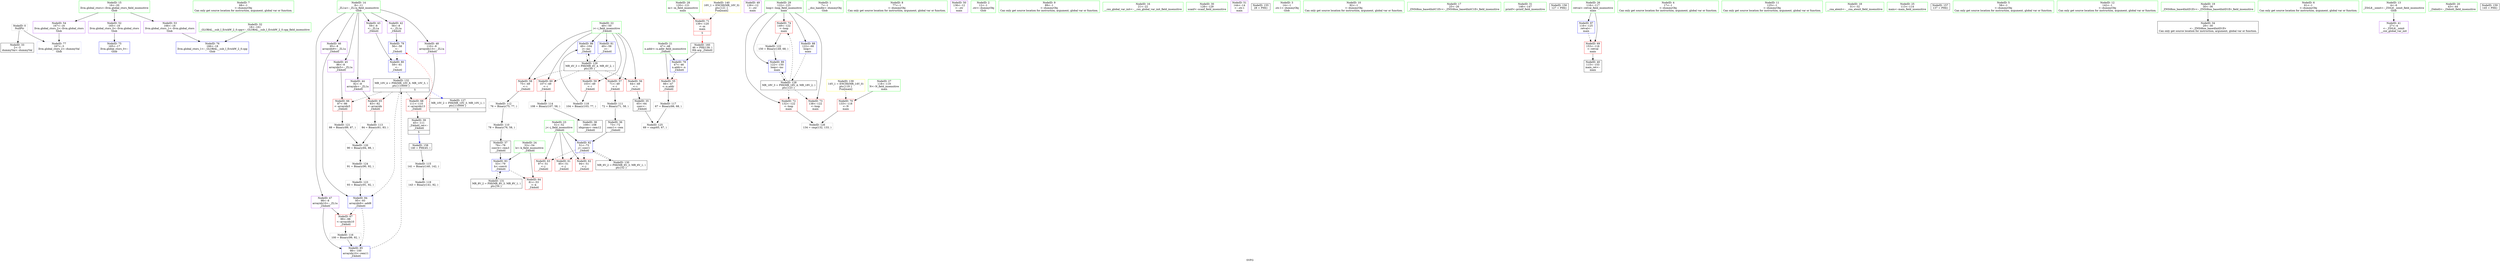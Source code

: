 digraph "SVFG" {
	label="SVFG";

	Node0x55fdffc3c5a0 [shape=record,color=grey,label="{NodeID: 0\nNullPtr}"];
	Node0x55fdffc3c5a0 -> Node0x55fdffc50520[style=solid];
	Node0x55fdffc3c5a0 -> Node0x55fdffc53a50[style=solid];
	Node0x55fdffc4eed0 [shape=record,color=green,label="{NodeID: 7\n68\<--1\n\<--dummyObj\nCan only get source location for instruction, argument, global var or function.}"];
	Node0x55fdffc4f3a0 [shape=record,color=green,label="{NodeID: 14\n8\<--11\n_ZL1a\<--_ZL1a_field_insensitive\nGlob }"];
	Node0x55fdffc4f3a0 -> Node0x55fdffc50cd0[style=solid];
	Node0x55fdffc4f3a0 -> Node0x55fdffc50da0[style=solid];
	Node0x55fdffc4f3a0 -> Node0x55fdffc50e70[style=solid];
	Node0x55fdffc4f3a0 -> Node0x55fdffc50f40[style=solid];
	Node0x55fdffc4f3a0 -> Node0x55fdffc51010[style=solid];
	Node0x55fdffc4f3a0 -> Node0x55fdffc510e0[style=solid];
	Node0x55fdffc4f3a0 -> Node0x55fdffc521d0[style=solid];
	Node0x55fdffc4faa0 [shape=record,color=green,label="{NodeID: 21\n47\<--48\nn.addr\<--n.addr_field_insensitive\n_Z4doitl\n}"];
	Node0x55fdffc4faa0 -> Node0x55fdffc52810[style=solid];
	Node0x55fdffc4faa0 -> Node0x55fdffc53b50[style=solid];
	Node0x55fdffc56220 [shape=record,color=grey,label="{NodeID: 111\n72 = Binary(71, 58, )\n}"];
	Node0x55fdffc56220 -> Node0x55fdffc507f0[style=solid];
	Node0x55fdffc50080 [shape=record,color=green,label="{NodeID: 28\n120\<--121\nm\<--m_field_insensitive\nmain\n}"];
	Node0x55fdffc50080 -> Node0x55fdffc53510[style=solid];
	Node0x55fdffc56ca0 [shape=record,color=grey,label="{NodeID: 118\n104 = Binary(103, 77, )\n}"];
	Node0x55fdffc56ca0 -> Node0x55fdffc541d0[style=solid];
	Node0x55fdffc50720 [shape=record,color=black,label="{NodeID: 35\n65\<--64\nconv\<--\n_Z4doitl\n}"];
	Node0x55fdffc50720 -> Node0x55fdffc519e0[style=solid];
	Node0x55fdffc519e0 [shape=record,color=grey,label="{NodeID: 125\n69 = cmp(65, 67, )\n}"];
	Node0x55fdffc50cd0 [shape=record,color=purple,label="{NodeID: 42\n56\<--8\n\<--_ZL1a\n_Z4doitl\n}"];
	Node0x55fdffc50cd0 -> Node0x55fdffc53c20[style=solid];
	Node0x55fdffc5d900 [shape=record,color=black,label="{NodeID: 132\nMR_10V_4 = PHI(MR_10V_6, MR_10V_3, )\npts\{110000 \}\n|{|<s4>5}}"];
	Node0x55fdffc5d900 -> Node0x55fdffc53030[style=dashed];
	Node0x55fdffc5d900 -> Node0x55fdffc53100[style=dashed];
	Node0x55fdffc5d900 -> Node0x55fdffc532a0[style=dashed];
	Node0x55fdffc5d900 -> Node0x55fdffc54030[style=dashed];
	Node0x55fdffc5d900:s4 -> Node0x55fdffc5c000[style=dashed,color=blue];
	Node0x55fdffc522a0 [shape=record,color=purple,label="{NodeID: 49\n126\<--12\n\<--.str\nmain\n}"];
	Node0x55fdffc5edb0 [shape=record,color=yellow,style=double,label="{NodeID: 139\n14V_1 = ENCHI(MR_14V_0)\npts\{119 \}\nFun[main]}"];
	Node0x55fdffc5edb0 -> Node0x55fdffc53440[style=dashed];
	Node0x55fdffc528e0 [shape=record,color=red,label="{NodeID: 56\n64\<--49\n\<--i\n_Z4doitl\n}"];
	Node0x55fdffc528e0 -> Node0x55fdffc50720[style=solid];
	Node0x55fdffc52e90 [shape=record,color=red,label="{NodeID: 63\n97\<--51\n\<--j\n_Z4doitl\n}"];
	Node0x55fdffc53440 [shape=record,color=red,label="{NodeID: 70\n133\<--118\n\<--N\nmain\n}"];
	Node0x55fdffc53440 -> Node0x55fdffc51b60[style=solid];
	Node0x55fdffc65170 [shape=record,color=black,label="{NodeID: 160\n46 = PHI(139, )\n0th arg _Z4doitl }"];
	Node0x55fdffc65170 -> Node0x55fdffc53b50[style=solid];
	Node0x55fdffc53a50 [shape=record,color=blue, style = dotted,label="{NodeID: 77\n167\<--3\nllvm.global_ctors_2\<--dummyVal\nGlob }"];
	Node0x55fdffc54030 [shape=record,color=blue,label="{NodeID: 84\n95\<--93\narrayidx9\<--add8\n_Z4doitl\n}"];
	Node0x55fdffc54030 -> Node0x55fdffc531d0[style=dashed];
	Node0x55fdffc54030 -> Node0x55fdffc54100[style=dashed];
	Node0x55fdffc3c440 [shape=record,color=green,label="{NodeID: 1\n7\<--1\n__dso_handle\<--dummyObj\nGlob }"];
	Node0x55fdffc4ef60 [shape=record,color=green,label="{NodeID: 8\n77\<--1\n\<--dummyObj\nCan only get source location for instruction, argument, global var or function.}"];
	Node0x55fdffc4f4a0 [shape=record,color=green,label="{NodeID: 15\n16\<--20\nllvm.global_ctors\<--llvm.global_ctors_field_insensitive\nGlob }"];
	Node0x55fdffc4f4a0 -> Node0x55fdffc52510[style=solid];
	Node0x55fdffc4f4a0 -> Node0x55fdffc52610[style=solid];
	Node0x55fdffc4f4a0 -> Node0x55fdffc52710[style=solid];
	Node0x55fdffc4fb70 [shape=record,color=green,label="{NodeID: 22\n49\<--50\ni\<--i_field_insensitive\n_Z4doitl\n}"];
	Node0x55fdffc4fb70 -> Node0x55fdffc528e0[style=solid];
	Node0x55fdffc4fb70 -> Node0x55fdffc529b0[style=solid];
	Node0x55fdffc4fb70 -> Node0x55fdffc52a80[style=solid];
	Node0x55fdffc4fb70 -> Node0x55fdffc52b50[style=solid];
	Node0x55fdffc4fb70 -> Node0x55fdffc52c20[style=solid];
	Node0x55fdffc4fb70 -> Node0x55fdffc53dc0[style=solid];
	Node0x55fdffc4fb70 -> Node0x55fdffc541d0[style=solid];
	Node0x55fdffc563a0 [shape=record,color=grey,label="{NodeID: 112\n76 = Binary(75, 77, )\n}"];
	Node0x55fdffc563a0 -> Node0x55fdffc560a0[style=solid];
	Node0x55fdffc50150 [shape=record,color=green,label="{NodeID: 29\n122\<--123\nloop\<--loop_field_insensitive\nmain\n}"];
	Node0x55fdffc50150 -> Node0x55fdffc535e0[style=solid];
	Node0x55fdffc50150 -> Node0x55fdffc536b0[style=solid];
	Node0x55fdffc50150 -> Node0x55fdffc53780[style=solid];
	Node0x55fdffc50150 -> Node0x55fdffc54370[style=solid];
	Node0x55fdffc50150 -> Node0x55fdffc54440[style=solid];
	Node0x55fdffc56e20 [shape=record,color=grey,label="{NodeID: 119\n143 = Binary(141, 92, )\n}"];
	Node0x55fdffc507f0 [shape=record,color=black,label="{NodeID: 36\n73\<--72\nconv1\<--rem\n_Z4doitl\n}"];
	Node0x55fdffc507f0 -> Node0x55fdffc53e90[style=solid];
	Node0x55fdffc51b60 [shape=record,color=grey,label="{NodeID: 126\n134 = cmp(132, 133, )\n}"];
	Node0x55fdffc50da0 [shape=record,color=purple,label="{NodeID: 43\n59\<--8\n\<--_ZL1a\n_Z4doitl\n}"];
	Node0x55fdffc50da0 -> Node0x55fdffc53cf0[style=solid];
	Node0x55fdffc52370 [shape=record,color=purple,label="{NodeID: 50\n136\<--12\n\<--.str\nmain\n}"];
	Node0x55fdffc5ee90 [shape=record,color=yellow,style=double,label="{NodeID: 140\n16V_1 = ENCHI(MR_16V_0)\npts\{121 \}\nFun[main]}"];
	Node0x55fdffc5ee90 -> Node0x55fdffc53510[style=dashed];
	Node0x55fdffc529b0 [shape=record,color=red,label="{NodeID: 57\n71\<--49\n\<--i\n_Z4doitl\n}"];
	Node0x55fdffc529b0 -> Node0x55fdffc56220[style=solid];
	Node0x55fdffc52f60 [shape=record,color=red,label="{NodeID: 64\n81\<--53\n\<--k\n_Z4doitl\n}"];
	Node0x55fdffc53510 [shape=record,color=red,label="{NodeID: 71\n139\<--120\n\<--m\nmain\n|{<s0>5}}"];
	Node0x55fdffc53510:s0 -> Node0x55fdffc65170[style=solid,color=red];
	Node0x55fdffc53b50 [shape=record,color=blue,label="{NodeID: 78\n47\<--46\nn.addr\<--n\n_Z4doitl\n}"];
	Node0x55fdffc53b50 -> Node0x55fdffc52810[style=dashed];
	Node0x55fdffc54100 [shape=record,color=blue,label="{NodeID: 85\n98\<--100\narrayidx10\<--rem11\n_Z4doitl\n}"];
	Node0x55fdffc54100 -> Node0x55fdffc5d900[style=dashed];
	Node0x55fdffc4e450 [shape=record,color=green,label="{NodeID: 2\n12\<--1\n.str\<--dummyObj\nGlob }"];
	Node0x55fdffc4eff0 [shape=record,color=green,label="{NodeID: 9\n89\<--1\n\<--dummyObj\nCan only get source location for instruction, argument, global var or function.}"];
	Node0x55fdffc4f5a0 [shape=record,color=green,label="{NodeID: 16\n21\<--22\n__cxx_global_var_init\<--__cxx_global_var_init_field_insensitive\n}"];
	Node0x55fdffc4fc40 [shape=record,color=green,label="{NodeID: 23\n51\<--52\nj\<--j_field_insensitive\n_Z4doitl\n}"];
	Node0x55fdffc4fc40 -> Node0x55fdffc52cf0[style=solid];
	Node0x55fdffc4fc40 -> Node0x55fdffc52dc0[style=solid];
	Node0x55fdffc4fc40 -> Node0x55fdffc52e90[style=solid];
	Node0x55fdffc4fc40 -> Node0x55fdffc53e90[style=solid];
	Node0x55fdffc56520 [shape=record,color=grey,label="{NodeID: 113\n84 = Binary(61, 83, )\n}"];
	Node0x55fdffc56520 -> Node0x55fdffc56fa0[style=solid];
	Node0x55fdffc50220 [shape=record,color=green,label="{NodeID: 30\n128\<--129\nscanf\<--scanf_field_insensitive\n}"];
	Node0x55fdffc56fa0 [shape=record,color=grey,label="{NodeID: 120\n90 = Binary(84, 88, )\n}"];
	Node0x55fdffc56fa0 -> Node0x55fdffc575a0[style=solid];
	Node0x55fdffc508c0 [shape=record,color=black,label="{NodeID: 37\n79\<--78\nconv4\<--rem3\n_Z4doitl\n}"];
	Node0x55fdffc508c0 -> Node0x55fdffc53f60[style=solid];
	Node0x55fdffc5c000 [shape=record,color=black,label="{NodeID: 127\nMR_10V_2 = PHI(MR_10V_3, MR_10V_1, )\npts\{110000 \}\n|{<s0>5}}"];
	Node0x55fdffc5c000:s0 -> Node0x55fdffc53c20[style=dashed,color=red];
	Node0x55fdffc50e70 [shape=record,color=purple,label="{NodeID: 44\n82\<--8\narrayidx\<--_ZL1a\n_Z4doitl\n}"];
	Node0x55fdffc50e70 -> Node0x55fdffc53030[style=solid];
	Node0x55fdffc52440 [shape=record,color=purple,label="{NodeID: 51\n144\<--14\n\<--.str.1\nmain\n}"];
	Node0x55fdffc52a80 [shape=record,color=red,label="{NodeID: 58\n75\<--49\n\<--i\n_Z4doitl\n}"];
	Node0x55fdffc52a80 -> Node0x55fdffc563a0[style=solid];
	Node0x55fdffc53030 [shape=record,color=red,label="{NodeID: 65\n83\<--82\n\<--arrayidx\n_Z4doitl\n}"];
	Node0x55fdffc53030 -> Node0x55fdffc56520[style=solid];
	Node0x55fdffabe6b0 [shape=record,color=black,label="{NodeID: 155\n28 = PHI()\n}"];
	Node0x55fdffc535e0 [shape=record,color=red,label="{NodeID: 72\n132\<--122\n\<--loop\nmain\n}"];
	Node0x55fdffc535e0 -> Node0x55fdffc51b60[style=solid];
	Node0x55fdffc53c20 [shape=record,color=blue,label="{NodeID: 79\n56\<--58\n\<--\n_Z4doitl\n}"];
	Node0x55fdffc53c20 -> Node0x55fdffc53cf0[style=dashed];
	Node0x55fdffc541d0 [shape=record,color=blue,label="{NodeID: 86\n49\<--104\ni\<--inc\n_Z4doitl\n}"];
	Node0x55fdffc541d0 -> Node0x55fdffc5ca00[style=dashed];
	Node0x55fdffc4e4e0 [shape=record,color=green,label="{NodeID: 3\n14\<--1\n.str.1\<--dummyObj\nGlob }"];
	Node0x55fdffc4f080 [shape=record,color=green,label="{NodeID: 10\n92\<--1\n\<--dummyObj\nCan only get source location for instruction, argument, global var or function.}"];
	Node0x55fdffc4f6a0 [shape=record,color=green,label="{NodeID: 17\n25\<--26\n_ZNSt8ios_base4InitC1Ev\<--_ZNSt8ios_base4InitC1Ev_field_insensitive\n}"];
	Node0x55fdffc4fd10 [shape=record,color=green,label="{NodeID: 24\n53\<--54\nk\<--k_field_insensitive\n_Z4doitl\n}"];
	Node0x55fdffc4fd10 -> Node0x55fdffc52f60[style=solid];
	Node0x55fdffc4fd10 -> Node0x55fdffc53f60[style=solid];
	Node0x55fdffc566a0 [shape=record,color=grey,label="{NodeID: 114\n108 = Binary(107, 58, )\n}"];
	Node0x55fdffc566a0 -> Node0x55fdffc50990[style=solid];
	Node0x55fdffc50320 [shape=record,color=green,label="{NodeID: 31\n146\<--147\nprintf\<--printf_field_insensitive\n}"];
	Node0x55fdffc57120 [shape=record,color=grey,label="{NodeID: 121\n88 = Binary(89, 87, )\n}"];
	Node0x55fdffc57120 -> Node0x55fdffc56fa0[style=solid];
	Node0x55fdffc50990 [shape=record,color=black,label="{NodeID: 38\n109\<--108\nidxprom\<--rem12\n_Z4doitl\n}"];
	Node0x55fdffc5c500 [shape=record,color=black,label="{NodeID: 128\nMR_18V_3 = PHI(MR_18V_4, MR_18V_2, )\npts\{123 \}\n}"];
	Node0x55fdffc5c500 -> Node0x55fdffc535e0[style=dashed];
	Node0x55fdffc5c500 -> Node0x55fdffc536b0[style=dashed];
	Node0x55fdffc5c500 -> Node0x55fdffc53780[style=dashed];
	Node0x55fdffc5c500 -> Node0x55fdffc54440[style=dashed];
	Node0x55fdffc50f40 [shape=record,color=purple,label="{NodeID: 45\n86\<--8\narrayidx5\<--_ZL1a\n_Z4doitl\n}"];
	Node0x55fdffc50f40 -> Node0x55fdffc53100[style=solid];
	Node0x55fdffc52510 [shape=record,color=purple,label="{NodeID: 52\n165\<--16\nllvm.global_ctors_0\<--llvm.global_ctors\nGlob }"];
	Node0x55fdffc52510 -> Node0x55fdffc53850[style=solid];
	Node0x55fdffc52b50 [shape=record,color=red,label="{NodeID: 59\n103\<--49\n\<--i\n_Z4doitl\n}"];
	Node0x55fdffc52b50 -> Node0x55fdffc56ca0[style=solid];
	Node0x55fdffc53100 [shape=record,color=red,label="{NodeID: 66\n87\<--86\n\<--arrayidx5\n_Z4doitl\n}"];
	Node0x55fdffc53100 -> Node0x55fdffc57120[style=solid];
	Node0x55fdffc64c50 [shape=record,color=black,label="{NodeID: 156\n127 = PHI()\n}"];
	Node0x55fdffc536b0 [shape=record,color=red,label="{NodeID: 73\n138\<--122\n\<--loop\nmain\n}"];
	Node0x55fdffc53cf0 [shape=record,color=blue,label="{NodeID: 80\n59\<--61\n\<--\n_Z4doitl\n}"];
	Node0x55fdffc53cf0 -> Node0x55fdffc5d900[style=dashed];
	Node0x55fdffc542a0 [shape=record,color=blue,label="{NodeID: 87\n116\<--125\nretval\<--\nmain\n}"];
	Node0x55fdffc542a0 -> Node0x55fdffc53370[style=dashed];
	Node0x55fdffc4e570 [shape=record,color=green,label="{NodeID: 4\n17\<--1\n\<--dummyObj\nCan only get source location for instruction, argument, global var or function.}"];
	Node0x55fdffc4f110 [shape=record,color=green,label="{NodeID: 11\n125\<--1\n\<--dummyObj\nCan only get source location for instruction, argument, global var or function.}"];
	Node0x55fdffc4f7a0 [shape=record,color=green,label="{NodeID: 18\n31\<--32\n__cxa_atexit\<--__cxa_atexit_field_insensitive\n}"];
	Node0x55fdffc4fde0 [shape=record,color=green,label="{NodeID: 25\n113\<--114\nmain\<--main_field_insensitive\n}"];
	Node0x55fdffc56820 [shape=record,color=grey,label="{NodeID: 115\n141 = Binary(140, 142, )\n}"];
	Node0x55fdffc56820 -> Node0x55fdffc56e20[style=solid];
	Node0x55fdffc50420 [shape=record,color=green,label="{NodeID: 32\n18\<--161\n_GLOBAL__sub_I_ErickW_2_0.cpp\<--_GLOBAL__sub_I_ErickW_2_0.cpp_field_insensitive\n}"];
	Node0x55fdffc50420 -> Node0x55fdffc53950[style=solid];
	Node0x55fdffc572a0 [shape=record,color=grey,label="{NodeID: 122\n150 = Binary(149, 68, )\n}"];
	Node0x55fdffc572a0 -> Node0x55fdffc54440[style=solid];
	Node0x55fdffc50a60 [shape=record,color=black,label="{NodeID: 39\n45\<--111\n_Z4doitl_ret\<--\n_Z4doitl\n|{<s0>5}}"];
	Node0x55fdffc50a60:s0 -> Node0x55fdffc64e50[style=solid,color=blue];
	Node0x55fdffc5ca00 [shape=record,color=black,label="{NodeID: 129\nMR_4V_3 = PHI(MR_4V_4, MR_4V_2, )\npts\{50 \}\n}"];
	Node0x55fdffc5ca00 -> Node0x55fdffc528e0[style=dashed];
	Node0x55fdffc5ca00 -> Node0x55fdffc529b0[style=dashed];
	Node0x55fdffc5ca00 -> Node0x55fdffc52a80[style=dashed];
	Node0x55fdffc5ca00 -> Node0x55fdffc52b50[style=dashed];
	Node0x55fdffc5ca00 -> Node0x55fdffc52c20[style=dashed];
	Node0x55fdffc5ca00 -> Node0x55fdffc541d0[style=dashed];
	Node0x55fdffc51010 [shape=record,color=purple,label="{NodeID: 46\n95\<--8\narrayidx9\<--_ZL1a\n_Z4doitl\n}"];
	Node0x55fdffc51010 -> Node0x55fdffc54030[style=solid];
	Node0x55fdffc52610 [shape=record,color=purple,label="{NodeID: 53\n166\<--16\nllvm.global_ctors_1\<--llvm.global_ctors\nGlob }"];
	Node0x55fdffc52610 -> Node0x55fdffc53950[style=solid];
	Node0x55fdffc52c20 [shape=record,color=red,label="{NodeID: 60\n107\<--49\n\<--i\n_Z4doitl\n}"];
	Node0x55fdffc52c20 -> Node0x55fdffc566a0[style=solid];
	Node0x55fdffc531d0 [shape=record,color=red,label="{NodeID: 67\n99\<--98\n\<--arrayidx10\n_Z4doitl\n}"];
	Node0x55fdffc531d0 -> Node0x55fdffc569a0[style=solid];
	Node0x55fdffc64d50 [shape=record,color=black,label="{NodeID: 157\n137 = PHI()\n}"];
	Node0x55fdffc53780 [shape=record,color=red,label="{NodeID: 74\n149\<--122\n\<--loop\nmain\n}"];
	Node0x55fdffc53780 -> Node0x55fdffc572a0[style=solid];
	Node0x55fdffc53dc0 [shape=record,color=blue,label="{NodeID: 81\n49\<--58\ni\<--\n_Z4doitl\n}"];
	Node0x55fdffc53dc0 -> Node0x55fdffc5ca00[style=dashed];
	Node0x55fdffc54370 [shape=record,color=blue,label="{NodeID: 88\n122\<--68\nloop\<--\nmain\n}"];
	Node0x55fdffc54370 -> Node0x55fdffc5c500[style=dashed];
	Node0x55fdffc4e600 [shape=record,color=green,label="{NodeID: 5\n58\<--1\n\<--dummyObj\nCan only get source location for instruction, argument, global var or function.}"];
	Node0x55fdffc4f1a0 [shape=record,color=green,label="{NodeID: 12\n142\<--1\n\<--dummyObj\nCan only get source location for instruction, argument, global var or function.}"];
	Node0x55fdffc4f8a0 [shape=record,color=green,label="{NodeID: 19\n30\<--36\n_ZNSt8ios_base4InitD1Ev\<--_ZNSt8ios_base4InitD1Ev_field_insensitive\n}"];
	Node0x55fdffc4f8a0 -> Node0x55fdffc50620[style=solid];
	Node0x55fdffc4fee0 [shape=record,color=green,label="{NodeID: 26\n116\<--117\nretval\<--retval_field_insensitive\nmain\n}"];
	Node0x55fdffc4fee0 -> Node0x55fdffc53370[style=solid];
	Node0x55fdffc4fee0 -> Node0x55fdffc542a0[style=solid];
	Node0x55fdffc569a0 [shape=record,color=grey,label="{NodeID: 116\n100 = Binary(99, 92, )\n}"];
	Node0x55fdffc569a0 -> Node0x55fdffc54100[style=solid];
	Node0x55fdffc50520 [shape=record,color=black,label="{NodeID: 33\n2\<--3\ndummyVal\<--dummyVal\n}"];
	Node0x55fdffc57420 [shape=record,color=grey,label="{NodeID: 123\n93 = Binary(91, 92, )\n}"];
	Node0x55fdffc57420 -> Node0x55fdffc54030[style=solid];
	Node0x55fdffc50b30 [shape=record,color=black,label="{NodeID: 40\n115\<--153\nmain_ret\<--\nmain\n}"];
	Node0x55fdffc5cf00 [shape=record,color=black,label="{NodeID: 130\nMR_6V_2 = PHI(MR_6V_3, MR_6V_1, )\npts\{52 \}\n}"];
	Node0x55fdffc5cf00 -> Node0x55fdffc53e90[style=dashed];
	Node0x55fdffc510e0 [shape=record,color=purple,label="{NodeID: 47\n98\<--8\narrayidx10\<--_ZL1a\n_Z4doitl\n}"];
	Node0x55fdffc510e0 -> Node0x55fdffc531d0[style=solid];
	Node0x55fdffc510e0 -> Node0x55fdffc54100[style=solid];
	Node0x55fdffc52710 [shape=record,color=purple,label="{NodeID: 54\n167\<--16\nllvm.global_ctors_2\<--llvm.global_ctors\nGlob }"];
	Node0x55fdffc52710 -> Node0x55fdffc53a50[style=solid];
	Node0x55fdffc52cf0 [shape=record,color=red,label="{NodeID: 61\n85\<--51\n\<--j\n_Z4doitl\n}"];
	Node0x55fdffc532a0 [shape=record,color=red,label="{NodeID: 68\n111\<--110\n\<--arrayidx13\n_Z4doitl\n}"];
	Node0x55fdffc532a0 -> Node0x55fdffc50a60[style=solid];
	Node0x55fdffc64e50 [shape=record,color=black,label="{NodeID: 158\n140 = PHI(45, )\n}"];
	Node0x55fdffc64e50 -> Node0x55fdffc56820[style=solid];
	Node0x55fdffc53850 [shape=record,color=blue,label="{NodeID: 75\n165\<--17\nllvm.global_ctors_0\<--\nGlob }"];
	Node0x55fdffc53e90 [shape=record,color=blue,label="{NodeID: 82\n51\<--73\nj\<--conv1\n_Z4doitl\n}"];
	Node0x55fdffc53e90 -> Node0x55fdffc52cf0[style=dashed];
	Node0x55fdffc53e90 -> Node0x55fdffc52dc0[style=dashed];
	Node0x55fdffc53e90 -> Node0x55fdffc52e90[style=dashed];
	Node0x55fdffc53e90 -> Node0x55fdffc5cf00[style=dashed];
	Node0x55fdffc54440 [shape=record,color=blue,label="{NodeID: 89\n122\<--150\nloop\<--inc\nmain\n}"];
	Node0x55fdffc54440 -> Node0x55fdffc5c500[style=dashed];
	Node0x55fdffc4ee40 [shape=record,color=green,label="{NodeID: 6\n61\<--1\n\<--dummyObj\nCan only get source location for instruction, argument, global var or function.}"];
	Node0x55fdffc4f2a0 [shape=record,color=green,label="{NodeID: 13\n4\<--6\n_ZStL8__ioinit\<--_ZStL8__ioinit_field_insensitive\nGlob }"];
	Node0x55fdffc4f2a0 -> Node0x55fdffc50c00[style=solid];
	Node0x55fdffc4f9a0 [shape=record,color=green,label="{NodeID: 20\n43\<--44\n_Z4doitl\<--_Z4doitl_field_insensitive\n}"];
	Node0x55fdffc560a0 [shape=record,color=grey,label="{NodeID: 110\n78 = Binary(76, 58, )\n}"];
	Node0x55fdffc560a0 -> Node0x55fdffc508c0[style=solid];
	Node0x55fdffc4ffb0 [shape=record,color=green,label="{NodeID: 27\n118\<--119\nN\<--N_field_insensitive\nmain\n}"];
	Node0x55fdffc4ffb0 -> Node0x55fdffc53440[style=solid];
	Node0x55fdffc56b20 [shape=record,color=grey,label="{NodeID: 117\n67 = Binary(66, 68, )\n}"];
	Node0x55fdffc56b20 -> Node0x55fdffc519e0[style=solid];
	Node0x55fdffc50620 [shape=record,color=black,label="{NodeID: 34\n29\<--30\n\<--_ZNSt8ios_base4InitD1Ev\nCan only get source location for instruction, argument, global var or function.}"];
	Node0x55fdffc575a0 [shape=record,color=grey,label="{NodeID: 124\n91 = Binary(90, 92, )\n}"];
	Node0x55fdffc575a0 -> Node0x55fdffc57420[style=solid];
	Node0x55fdffc50c00 [shape=record,color=purple,label="{NodeID: 41\n27\<--4\n\<--_ZStL8__ioinit\n__cxx_global_var_init\n}"];
	Node0x55fdffc5d400 [shape=record,color=black,label="{NodeID: 131\nMR_8V_2 = PHI(MR_8V_3, MR_8V_1, )\npts\{54 \}\n}"];
	Node0x55fdffc5d400 -> Node0x55fdffc53f60[style=dashed];
	Node0x55fdffc521d0 [shape=record,color=purple,label="{NodeID: 48\n110\<--8\narrayidx13\<--_ZL1a\n_Z4doitl\n}"];
	Node0x55fdffc521d0 -> Node0x55fdffc532a0[style=solid];
	Node0x55fdffc52810 [shape=record,color=red,label="{NodeID: 55\n66\<--47\n\<--n.addr\n_Z4doitl\n}"];
	Node0x55fdffc52810 -> Node0x55fdffc56b20[style=solid];
	Node0x55fdffc52dc0 [shape=record,color=red,label="{NodeID: 62\n94\<--51\n\<--j\n_Z4doitl\n}"];
	Node0x55fdffc53370 [shape=record,color=red,label="{NodeID: 69\n153\<--116\n\<--retval\nmain\n}"];
	Node0x55fdffc53370 -> Node0x55fdffc50b30[style=solid];
	Node0x55fdffc65040 [shape=record,color=black,label="{NodeID: 159\n145 = PHI()\n}"];
	Node0x55fdffc53950 [shape=record,color=blue,label="{NodeID: 76\n166\<--18\nllvm.global_ctors_1\<--_GLOBAL__sub_I_ErickW_2_0.cpp\nGlob }"];
	Node0x55fdffc53f60 [shape=record,color=blue,label="{NodeID: 83\n53\<--79\nk\<--conv4\n_Z4doitl\n}"];
	Node0x55fdffc53f60 -> Node0x55fdffc52f60[style=dashed];
	Node0x55fdffc53f60 -> Node0x55fdffc5d400[style=dashed];
}
